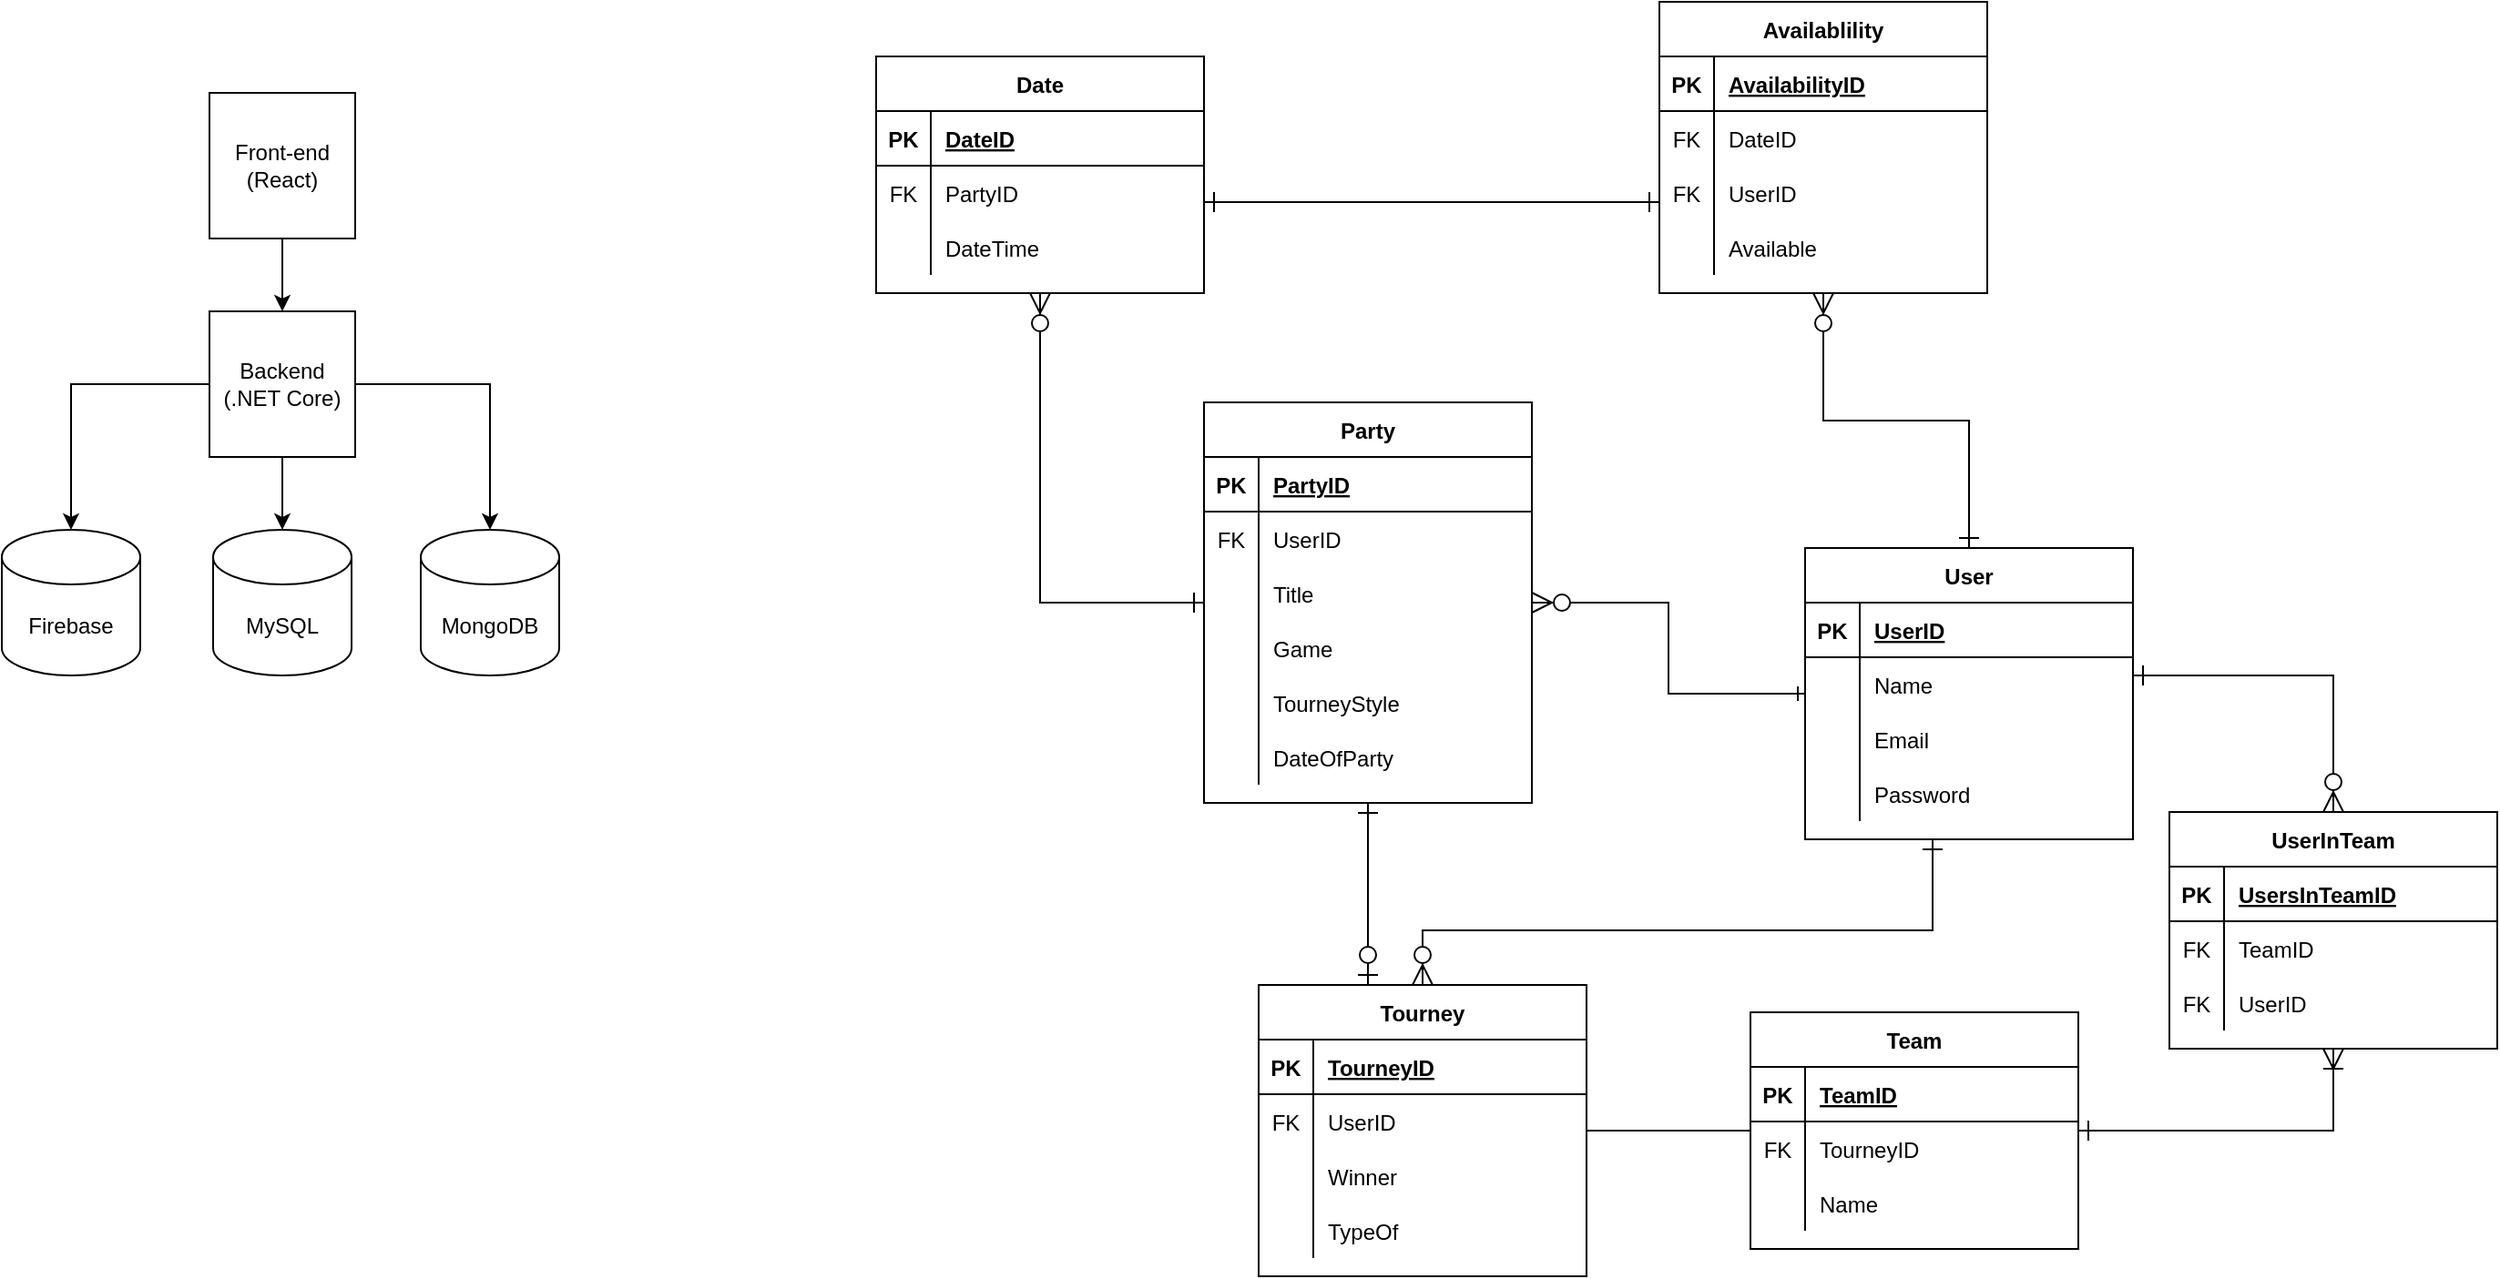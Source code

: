 <mxfile version="15.2.7" type="device"><diagram id="r10xlsWKOYCIVq-XRtqW" name="Page-1"><mxGraphModel dx="1422" dy="794" grid="1" gridSize="10" guides="1" tooltips="1" connect="1" arrows="1" fold="1" page="1" pageScale="1" pageWidth="827" pageHeight="1169" math="0" shadow="0"><root><mxCell id="0"/><mxCell id="1" parent="0"/><mxCell id="3RA0JUYqpH0ntL9xdP_t-11" style="edgeStyle=orthogonalEdgeStyle;rounded=0;orthogonalLoop=1;jettySize=auto;html=1;" parent="1" source="3RA0JUYqpH0ntL9xdP_t-2" target="3RA0JUYqpH0ntL9xdP_t-3" edge="1"><mxGeometry relative="1" as="geometry"/></mxCell><mxCell id="3RA0JUYqpH0ntL9xdP_t-2" value="Front-end&lt;br&gt;(React)" style="whiteSpace=wrap;html=1;aspect=fixed;" parent="1" vertex="1"><mxGeometry x="374" y="60" width="80" height="80" as="geometry"/></mxCell><mxCell id="3RA0JUYqpH0ntL9xdP_t-8" style="edgeStyle=orthogonalEdgeStyle;rounded=0;orthogonalLoop=1;jettySize=auto;html=1;" parent="1" source="3RA0JUYqpH0ntL9xdP_t-3" target="3RA0JUYqpH0ntL9xdP_t-5" edge="1"><mxGeometry relative="1" as="geometry"/></mxCell><mxCell id="3RA0JUYqpH0ntL9xdP_t-9" style="edgeStyle=orthogonalEdgeStyle;rounded=0;orthogonalLoop=1;jettySize=auto;html=1;" parent="1" source="3RA0JUYqpH0ntL9xdP_t-3" target="3RA0JUYqpH0ntL9xdP_t-6" edge="1"><mxGeometry relative="1" as="geometry"/></mxCell><mxCell id="3RA0JUYqpH0ntL9xdP_t-10" style="edgeStyle=orthogonalEdgeStyle;rounded=0;orthogonalLoop=1;jettySize=auto;html=1;" parent="1" source="3RA0JUYqpH0ntL9xdP_t-3" target="3RA0JUYqpH0ntL9xdP_t-7" edge="1"><mxGeometry relative="1" as="geometry"/></mxCell><mxCell id="3RA0JUYqpH0ntL9xdP_t-3" value="Backend&lt;br&gt;(.NET Core)" style="whiteSpace=wrap;html=1;aspect=fixed;" parent="1" vertex="1"><mxGeometry x="374" y="180" width="80" height="80" as="geometry"/></mxCell><mxCell id="3RA0JUYqpH0ntL9xdP_t-5" value="Firebase" style="shape=cylinder3;whiteSpace=wrap;html=1;boundedLbl=1;backgroundOutline=1;size=15;" parent="1" vertex="1"><mxGeometry x="260" y="300" width="76" height="80" as="geometry"/></mxCell><mxCell id="3RA0JUYqpH0ntL9xdP_t-6" value="MySQL" style="shape=cylinder3;whiteSpace=wrap;html=1;boundedLbl=1;backgroundOutline=1;size=15;" parent="1" vertex="1"><mxGeometry x="376" y="300" width="76" height="80" as="geometry"/></mxCell><mxCell id="3RA0JUYqpH0ntL9xdP_t-7" value="MongoDB" style="shape=cylinder3;whiteSpace=wrap;html=1;boundedLbl=1;backgroundOutline=1;size=15;" parent="1" vertex="1"><mxGeometry x="490" y="300" width="76" height="80" as="geometry"/></mxCell><mxCell id="5_hwphzWznMx9Yes-MnN-136" style="edgeStyle=orthogonalEdgeStyle;rounded=0;orthogonalLoop=1;jettySize=auto;html=1;endArrow=ERzeroToOne;endFill=1;startArrow=ERone;startFill=0;endSize=9;startSize=9;" edge="1" parent="1" source="5_hwphzWznMx9Yes-MnN-11" target="5_hwphzWznMx9Yes-MnN-44"><mxGeometry relative="1" as="geometry"><Array as="points"><mxPoint x="1010" y="530"/><mxPoint x="1010" y="530"/></Array></mxGeometry></mxCell><mxCell id="5_hwphzWznMx9Yes-MnN-161" style="edgeStyle=orthogonalEdgeStyle;rounded=0;orthogonalLoop=1;jettySize=auto;html=1;startArrow=ERone;startFill=0;endArrow=ERzeroToMany;endFill=1;startSize=9;endSize=9;" edge="1" parent="1" source="5_hwphzWznMx9Yes-MnN-11" target="5_hwphzWznMx9Yes-MnN-148"><mxGeometry relative="1" as="geometry"><Array as="points"><mxPoint x="830" y="340"/></Array></mxGeometry></mxCell><mxCell id="5_hwphzWznMx9Yes-MnN-11" value="Party" style="shape=table;startSize=30;container=1;collapsible=1;childLayout=tableLayout;fixedRows=1;rowLines=0;fontStyle=1;align=center;resizeLast=1;" vertex="1" parent="1"><mxGeometry x="920" y="230" width="180" height="220" as="geometry"/></mxCell><mxCell id="5_hwphzWznMx9Yes-MnN-12" value="" style="shape=partialRectangle;collapsible=0;dropTarget=0;pointerEvents=0;fillColor=none;top=0;left=0;bottom=1;right=0;points=[[0,0.5],[1,0.5]];portConstraint=eastwest;" vertex="1" parent="5_hwphzWznMx9Yes-MnN-11"><mxGeometry y="30" width="180" height="30" as="geometry"/></mxCell><mxCell id="5_hwphzWznMx9Yes-MnN-13" value="PK" style="shape=partialRectangle;connectable=0;fillColor=none;top=0;left=0;bottom=0;right=0;fontStyle=1;overflow=hidden;" vertex="1" parent="5_hwphzWznMx9Yes-MnN-12"><mxGeometry width="30" height="30" as="geometry"/></mxCell><mxCell id="5_hwphzWznMx9Yes-MnN-14" value="PartyID" style="shape=partialRectangle;connectable=0;fillColor=none;top=0;left=0;bottom=0;right=0;align=left;spacingLeft=6;fontStyle=5;overflow=hidden;" vertex="1" parent="5_hwphzWznMx9Yes-MnN-12"><mxGeometry x="30" width="150" height="30" as="geometry"/></mxCell><mxCell id="5_hwphzWznMx9Yes-MnN-126" value="" style="shape=partialRectangle;collapsible=0;dropTarget=0;pointerEvents=0;fillColor=none;top=0;left=0;bottom=0;right=0;points=[[0,0.5],[1,0.5]];portConstraint=eastwest;" vertex="1" parent="5_hwphzWznMx9Yes-MnN-11"><mxGeometry y="60" width="180" height="30" as="geometry"/></mxCell><mxCell id="5_hwphzWznMx9Yes-MnN-127" value="FK" style="shape=partialRectangle;connectable=0;fillColor=none;top=0;left=0;bottom=0;right=0;fontStyle=0;overflow=hidden;" vertex="1" parent="5_hwphzWznMx9Yes-MnN-126"><mxGeometry width="30" height="30" as="geometry"/></mxCell><mxCell id="5_hwphzWznMx9Yes-MnN-128" value="UserID" style="shape=partialRectangle;connectable=0;fillColor=none;top=0;left=0;bottom=0;right=0;align=left;spacingLeft=6;fontStyle=0;overflow=hidden;" vertex="1" parent="5_hwphzWznMx9Yes-MnN-126"><mxGeometry x="30" width="150" height="30" as="geometry"/></mxCell><mxCell id="5_hwphzWznMx9Yes-MnN-15" value="" style="shape=partialRectangle;collapsible=0;dropTarget=0;pointerEvents=0;fillColor=none;top=0;left=0;bottom=0;right=0;points=[[0,0.5],[1,0.5]];portConstraint=eastwest;" vertex="1" parent="5_hwphzWznMx9Yes-MnN-11"><mxGeometry y="90" width="180" height="30" as="geometry"/></mxCell><mxCell id="5_hwphzWznMx9Yes-MnN-16" value="" style="shape=partialRectangle;connectable=0;fillColor=none;top=0;left=0;bottom=0;right=0;editable=1;overflow=hidden;" vertex="1" parent="5_hwphzWznMx9Yes-MnN-15"><mxGeometry width="30" height="30" as="geometry"/></mxCell><mxCell id="5_hwphzWznMx9Yes-MnN-17" value="Title" style="shape=partialRectangle;connectable=0;fillColor=none;top=0;left=0;bottom=0;right=0;align=left;spacingLeft=6;overflow=hidden;" vertex="1" parent="5_hwphzWznMx9Yes-MnN-15"><mxGeometry x="30" width="150" height="30" as="geometry"/></mxCell><mxCell id="5_hwphzWznMx9Yes-MnN-18" value="" style="shape=partialRectangle;collapsible=0;dropTarget=0;pointerEvents=0;fillColor=none;top=0;left=0;bottom=0;right=0;points=[[0,0.5],[1,0.5]];portConstraint=eastwest;" vertex="1" parent="5_hwphzWznMx9Yes-MnN-11"><mxGeometry y="120" width="180" height="30" as="geometry"/></mxCell><mxCell id="5_hwphzWznMx9Yes-MnN-19" value="" style="shape=partialRectangle;connectable=0;fillColor=none;top=0;left=0;bottom=0;right=0;editable=1;overflow=hidden;" vertex="1" parent="5_hwphzWznMx9Yes-MnN-18"><mxGeometry width="30" height="30" as="geometry"/></mxCell><mxCell id="5_hwphzWznMx9Yes-MnN-20" value="Game" style="shape=partialRectangle;connectable=0;fillColor=none;top=0;left=0;bottom=0;right=0;align=left;spacingLeft=6;overflow=hidden;" vertex="1" parent="5_hwphzWznMx9Yes-MnN-18"><mxGeometry x="30" width="150" height="30" as="geometry"/></mxCell><mxCell id="5_hwphzWznMx9Yes-MnN-21" value="" style="shape=partialRectangle;collapsible=0;dropTarget=0;pointerEvents=0;fillColor=none;top=0;left=0;bottom=0;right=0;points=[[0,0.5],[1,0.5]];portConstraint=eastwest;" vertex="1" parent="5_hwphzWznMx9Yes-MnN-11"><mxGeometry y="150" width="180" height="30" as="geometry"/></mxCell><mxCell id="5_hwphzWznMx9Yes-MnN-22" value="" style="shape=partialRectangle;connectable=0;fillColor=none;top=0;left=0;bottom=0;right=0;editable=1;overflow=hidden;" vertex="1" parent="5_hwphzWznMx9Yes-MnN-21"><mxGeometry width="30" height="30" as="geometry"/></mxCell><mxCell id="5_hwphzWznMx9Yes-MnN-23" value="TourneyStyle" style="shape=partialRectangle;connectable=0;fillColor=none;top=0;left=0;bottom=0;right=0;align=left;spacingLeft=6;overflow=hidden;" vertex="1" parent="5_hwphzWznMx9Yes-MnN-21"><mxGeometry x="30" width="150" height="30" as="geometry"/></mxCell><mxCell id="5_hwphzWznMx9Yes-MnN-25" value="" style="shape=partialRectangle;collapsible=0;dropTarget=0;pointerEvents=0;fillColor=none;top=0;left=0;bottom=0;right=0;points=[[0,0.5],[1,0.5]];portConstraint=eastwest;" vertex="1" parent="5_hwphzWznMx9Yes-MnN-11"><mxGeometry y="180" width="180" height="30" as="geometry"/></mxCell><mxCell id="5_hwphzWznMx9Yes-MnN-26" value="" style="shape=partialRectangle;connectable=0;fillColor=none;top=0;left=0;bottom=0;right=0;editable=1;overflow=hidden;" vertex="1" parent="5_hwphzWznMx9Yes-MnN-25"><mxGeometry width="30" height="30" as="geometry"/></mxCell><mxCell id="5_hwphzWznMx9Yes-MnN-27" value="DateOfParty" style="shape=partialRectangle;connectable=0;fillColor=none;top=0;left=0;bottom=0;right=0;align=left;spacingLeft=6;overflow=hidden;" vertex="1" parent="5_hwphzWznMx9Yes-MnN-25"><mxGeometry x="30" width="150" height="30" as="geometry"/></mxCell><mxCell id="5_hwphzWznMx9Yes-MnN-139" style="edgeStyle=orthogonalEdgeStyle;rounded=0;orthogonalLoop=1;jettySize=auto;html=1;endArrow=none;endFill=0;" edge="1" parent="1" source="5_hwphzWznMx9Yes-MnN-28" target="5_hwphzWznMx9Yes-MnN-44"><mxGeometry relative="1" as="geometry"/></mxCell><mxCell id="5_hwphzWznMx9Yes-MnN-28" value="Team" style="shape=table;startSize=30;container=1;collapsible=1;childLayout=tableLayout;fixedRows=1;rowLines=0;fontStyle=1;align=center;resizeLast=1;" vertex="1" parent="1"><mxGeometry x="1220" y="565" width="180" height="130" as="geometry"/></mxCell><mxCell id="5_hwphzWznMx9Yes-MnN-29" value="" style="shape=partialRectangle;collapsible=0;dropTarget=0;pointerEvents=0;fillColor=none;top=0;left=0;bottom=1;right=0;points=[[0,0.5],[1,0.5]];portConstraint=eastwest;" vertex="1" parent="5_hwphzWznMx9Yes-MnN-28"><mxGeometry y="30" width="180" height="30" as="geometry"/></mxCell><mxCell id="5_hwphzWznMx9Yes-MnN-30" value="PK" style="shape=partialRectangle;connectable=0;fillColor=none;top=0;left=0;bottom=0;right=0;fontStyle=1;overflow=hidden;" vertex="1" parent="5_hwphzWznMx9Yes-MnN-29"><mxGeometry width="30" height="30" as="geometry"/></mxCell><mxCell id="5_hwphzWznMx9Yes-MnN-31" value="TeamID" style="shape=partialRectangle;connectable=0;fillColor=none;top=0;left=0;bottom=0;right=0;align=left;spacingLeft=6;fontStyle=5;overflow=hidden;" vertex="1" parent="5_hwphzWznMx9Yes-MnN-29"><mxGeometry x="30" width="150" height="30" as="geometry"/></mxCell><mxCell id="5_hwphzWznMx9Yes-MnN-129" value="" style="shape=partialRectangle;collapsible=0;dropTarget=0;pointerEvents=0;fillColor=none;top=0;left=0;bottom=0;right=0;points=[[0,0.5],[1,0.5]];portConstraint=eastwest;" vertex="1" parent="5_hwphzWznMx9Yes-MnN-28"><mxGeometry y="60" width="180" height="30" as="geometry"/></mxCell><mxCell id="5_hwphzWznMx9Yes-MnN-130" value="FK" style="shape=partialRectangle;connectable=0;fillColor=none;top=0;left=0;bottom=0;right=0;fontStyle=0;overflow=hidden;" vertex="1" parent="5_hwphzWznMx9Yes-MnN-129"><mxGeometry width="30" height="30" as="geometry"/></mxCell><mxCell id="5_hwphzWznMx9Yes-MnN-131" value="TourneyID" style="shape=partialRectangle;connectable=0;fillColor=none;top=0;left=0;bottom=0;right=0;align=left;spacingLeft=6;fontStyle=0;overflow=hidden;" vertex="1" parent="5_hwphzWznMx9Yes-MnN-129"><mxGeometry x="30" width="150" height="30" as="geometry"/></mxCell><mxCell id="5_hwphzWznMx9Yes-MnN-32" value="" style="shape=partialRectangle;collapsible=0;dropTarget=0;pointerEvents=0;fillColor=none;top=0;left=0;bottom=0;right=0;points=[[0,0.5],[1,0.5]];portConstraint=eastwest;" vertex="1" parent="5_hwphzWznMx9Yes-MnN-28"><mxGeometry y="90" width="180" height="30" as="geometry"/></mxCell><mxCell id="5_hwphzWznMx9Yes-MnN-33" value="" style="shape=partialRectangle;connectable=0;fillColor=none;top=0;left=0;bottom=0;right=0;editable=1;overflow=hidden;" vertex="1" parent="5_hwphzWznMx9Yes-MnN-32"><mxGeometry width="30" height="30" as="geometry"/></mxCell><mxCell id="5_hwphzWznMx9Yes-MnN-34" value="Name" style="shape=partialRectangle;connectable=0;fillColor=none;top=0;left=0;bottom=0;right=0;align=left;spacingLeft=6;overflow=hidden;" vertex="1" parent="5_hwphzWznMx9Yes-MnN-32"><mxGeometry x="30" width="150" height="30" as="geometry"/></mxCell><mxCell id="5_hwphzWznMx9Yes-MnN-44" value="Tourney" style="shape=table;startSize=30;container=1;collapsible=1;childLayout=tableLayout;fixedRows=1;rowLines=0;fontStyle=1;align=center;resizeLast=1;" vertex="1" parent="1"><mxGeometry x="950" y="550" width="180" height="160" as="geometry"/></mxCell><mxCell id="5_hwphzWznMx9Yes-MnN-45" value="" style="shape=partialRectangle;collapsible=0;dropTarget=0;pointerEvents=0;fillColor=none;top=0;left=0;bottom=1;right=0;points=[[0,0.5],[1,0.5]];portConstraint=eastwest;" vertex="1" parent="5_hwphzWznMx9Yes-MnN-44"><mxGeometry y="30" width="180" height="30" as="geometry"/></mxCell><mxCell id="5_hwphzWznMx9Yes-MnN-46" value="PK" style="shape=partialRectangle;connectable=0;fillColor=none;top=0;left=0;bottom=0;right=0;fontStyle=1;overflow=hidden;" vertex="1" parent="5_hwphzWznMx9Yes-MnN-45"><mxGeometry width="30" height="30" as="geometry"/></mxCell><mxCell id="5_hwphzWznMx9Yes-MnN-47" value="TourneyID" style="shape=partialRectangle;connectable=0;fillColor=none;top=0;left=0;bottom=0;right=0;align=left;spacingLeft=6;fontStyle=5;overflow=hidden;" vertex="1" parent="5_hwphzWznMx9Yes-MnN-45"><mxGeometry x="30" width="150" height="30" as="geometry"/></mxCell><mxCell id="5_hwphzWznMx9Yes-MnN-48" value="" style="shape=partialRectangle;collapsible=0;dropTarget=0;pointerEvents=0;fillColor=none;top=0;left=0;bottom=0;right=0;points=[[0,0.5],[1,0.5]];portConstraint=eastwest;" vertex="1" parent="5_hwphzWznMx9Yes-MnN-44"><mxGeometry y="60" width="180" height="30" as="geometry"/></mxCell><mxCell id="5_hwphzWznMx9Yes-MnN-49" value="FK" style="shape=partialRectangle;connectable=0;fillColor=none;top=0;left=0;bottom=0;right=0;editable=1;overflow=hidden;" vertex="1" parent="5_hwphzWznMx9Yes-MnN-48"><mxGeometry width="30" height="30" as="geometry"/></mxCell><mxCell id="5_hwphzWznMx9Yes-MnN-50" value="UserID" style="shape=partialRectangle;connectable=0;fillColor=none;top=0;left=0;bottom=0;right=0;align=left;spacingLeft=6;overflow=hidden;" vertex="1" parent="5_hwphzWznMx9Yes-MnN-48"><mxGeometry x="30" width="150" height="30" as="geometry"/></mxCell><mxCell id="5_hwphzWznMx9Yes-MnN-54" value="" style="shape=partialRectangle;collapsible=0;dropTarget=0;pointerEvents=0;fillColor=none;top=0;left=0;bottom=0;right=0;points=[[0,0.5],[1,0.5]];portConstraint=eastwest;" vertex="1" parent="5_hwphzWznMx9Yes-MnN-44"><mxGeometry y="90" width="180" height="30" as="geometry"/></mxCell><mxCell id="5_hwphzWznMx9Yes-MnN-55" value="" style="shape=partialRectangle;connectable=0;fillColor=none;top=0;left=0;bottom=0;right=0;editable=1;overflow=hidden;" vertex="1" parent="5_hwphzWznMx9Yes-MnN-54"><mxGeometry width="30" height="30" as="geometry"/></mxCell><mxCell id="5_hwphzWznMx9Yes-MnN-56" value="Winner" style="shape=partialRectangle;connectable=0;fillColor=none;top=0;left=0;bottom=0;right=0;align=left;spacingLeft=6;overflow=hidden;" vertex="1" parent="5_hwphzWznMx9Yes-MnN-54"><mxGeometry x="30" width="150" height="30" as="geometry"/></mxCell><mxCell id="5_hwphzWznMx9Yes-MnN-57" value="" style="shape=partialRectangle;collapsible=0;dropTarget=0;pointerEvents=0;fillColor=none;top=0;left=0;bottom=0;right=0;points=[[0,0.5],[1,0.5]];portConstraint=eastwest;" vertex="1" parent="5_hwphzWznMx9Yes-MnN-44"><mxGeometry y="120" width="180" height="30" as="geometry"/></mxCell><mxCell id="5_hwphzWznMx9Yes-MnN-58" value="" style="shape=partialRectangle;connectable=0;fillColor=none;top=0;left=0;bottom=0;right=0;editable=1;overflow=hidden;" vertex="1" parent="5_hwphzWznMx9Yes-MnN-57"><mxGeometry width="30" height="30" as="geometry"/></mxCell><mxCell id="5_hwphzWznMx9Yes-MnN-59" value="TypeOf" style="shape=partialRectangle;connectable=0;fillColor=none;top=0;left=0;bottom=0;right=0;align=left;spacingLeft=6;overflow=hidden;" vertex="1" parent="5_hwphzWznMx9Yes-MnN-57"><mxGeometry x="30" width="150" height="30" as="geometry"/></mxCell><mxCell id="5_hwphzWznMx9Yes-MnN-135" style="edgeStyle=orthogonalEdgeStyle;rounded=0;orthogonalLoop=1;jettySize=auto;html=1;endArrow=ERzeroToMany;endFill=1;startSize=6;endSize=9;startArrow=ERone;startFill=0;" edge="1" parent="1" source="5_hwphzWznMx9Yes-MnN-60" target="5_hwphzWznMx9Yes-MnN-11"><mxGeometry relative="1" as="geometry"/></mxCell><mxCell id="5_hwphzWznMx9Yes-MnN-137" style="edgeStyle=orthogonalEdgeStyle;rounded=0;orthogonalLoop=1;jettySize=auto;html=1;endArrow=ERzeroToMany;endFill=1;startArrow=ERone;startFill=0;endSize=9;startSize=9;" edge="1" parent="1" source="5_hwphzWznMx9Yes-MnN-60" target="5_hwphzWznMx9Yes-MnN-44"><mxGeometry relative="1" as="geometry"><Array as="points"><mxPoint x="1320" y="520"/><mxPoint x="1040" y="520"/></Array></mxGeometry></mxCell><mxCell id="5_hwphzWznMx9Yes-MnN-140" style="edgeStyle=orthogonalEdgeStyle;rounded=0;orthogonalLoop=1;jettySize=auto;html=1;endArrow=ERzeroToMany;endFill=1;startArrow=ERone;startFill=0;endSize=9;startSize=9;" edge="1" parent="1" source="5_hwphzWznMx9Yes-MnN-60" target="5_hwphzWznMx9Yes-MnN-110"><mxGeometry relative="1" as="geometry"/></mxCell><mxCell id="5_hwphzWznMx9Yes-MnN-173" style="edgeStyle=orthogonalEdgeStyle;rounded=0;orthogonalLoop=1;jettySize=auto;html=1;startArrow=ERone;startFill=0;endArrow=ERzeroToMany;endFill=1;startSize=9;endSize=9;" edge="1" parent="1" source="5_hwphzWznMx9Yes-MnN-60" target="5_hwphzWznMx9Yes-MnN-163"><mxGeometry relative="1" as="geometry"><Array as="points"><mxPoint x="1540" y="380"/></Array></mxGeometry></mxCell><mxCell id="5_hwphzWznMx9Yes-MnN-60" value="User" style="shape=table;startSize=30;container=1;collapsible=1;childLayout=tableLayout;fixedRows=1;rowLines=0;fontStyle=1;align=center;resizeLast=1;" vertex="1" parent="1"><mxGeometry x="1250" y="310" width="180" height="160" as="geometry"/></mxCell><mxCell id="5_hwphzWznMx9Yes-MnN-61" value="" style="shape=partialRectangle;collapsible=0;dropTarget=0;pointerEvents=0;fillColor=none;top=0;left=0;bottom=1;right=0;points=[[0,0.5],[1,0.5]];portConstraint=eastwest;" vertex="1" parent="5_hwphzWznMx9Yes-MnN-60"><mxGeometry y="30" width="180" height="30" as="geometry"/></mxCell><mxCell id="5_hwphzWznMx9Yes-MnN-62" value="PK" style="shape=partialRectangle;connectable=0;fillColor=none;top=0;left=0;bottom=0;right=0;fontStyle=1;overflow=hidden;" vertex="1" parent="5_hwphzWznMx9Yes-MnN-61"><mxGeometry width="30" height="30" as="geometry"/></mxCell><mxCell id="5_hwphzWznMx9Yes-MnN-63" value="UserID" style="shape=partialRectangle;connectable=0;fillColor=none;top=0;left=0;bottom=0;right=0;align=left;spacingLeft=6;fontStyle=5;overflow=hidden;" vertex="1" parent="5_hwphzWznMx9Yes-MnN-61"><mxGeometry x="30" width="150" height="30" as="geometry"/></mxCell><mxCell id="5_hwphzWznMx9Yes-MnN-64" value="" style="shape=partialRectangle;collapsible=0;dropTarget=0;pointerEvents=0;fillColor=none;top=0;left=0;bottom=0;right=0;points=[[0,0.5],[1,0.5]];portConstraint=eastwest;" vertex="1" parent="5_hwphzWznMx9Yes-MnN-60"><mxGeometry y="60" width="180" height="30" as="geometry"/></mxCell><mxCell id="5_hwphzWznMx9Yes-MnN-65" value="" style="shape=partialRectangle;connectable=0;fillColor=none;top=0;left=0;bottom=0;right=0;editable=1;overflow=hidden;" vertex="1" parent="5_hwphzWznMx9Yes-MnN-64"><mxGeometry width="30" height="30" as="geometry"/></mxCell><mxCell id="5_hwphzWznMx9Yes-MnN-66" value="Name" style="shape=partialRectangle;connectable=0;fillColor=none;top=0;left=0;bottom=0;right=0;align=left;spacingLeft=6;overflow=hidden;" vertex="1" parent="5_hwphzWznMx9Yes-MnN-64"><mxGeometry x="30" width="150" height="30" as="geometry"/></mxCell><mxCell id="5_hwphzWznMx9Yes-MnN-67" value="" style="shape=partialRectangle;collapsible=0;dropTarget=0;pointerEvents=0;fillColor=none;top=0;left=0;bottom=0;right=0;points=[[0,0.5],[1,0.5]];portConstraint=eastwest;" vertex="1" parent="5_hwphzWznMx9Yes-MnN-60"><mxGeometry y="90" width="180" height="30" as="geometry"/></mxCell><mxCell id="5_hwphzWznMx9Yes-MnN-68" value="" style="shape=partialRectangle;connectable=0;fillColor=none;top=0;left=0;bottom=0;right=0;editable=1;overflow=hidden;" vertex="1" parent="5_hwphzWznMx9Yes-MnN-67"><mxGeometry width="30" height="30" as="geometry"/></mxCell><mxCell id="5_hwphzWznMx9Yes-MnN-69" value="Email" style="shape=partialRectangle;connectable=0;fillColor=none;top=0;left=0;bottom=0;right=0;align=left;spacingLeft=6;overflow=hidden;" vertex="1" parent="5_hwphzWznMx9Yes-MnN-67"><mxGeometry x="30" width="150" height="30" as="geometry"/></mxCell><mxCell id="5_hwphzWznMx9Yes-MnN-70" value="" style="shape=partialRectangle;collapsible=0;dropTarget=0;pointerEvents=0;fillColor=none;top=0;left=0;bottom=0;right=0;points=[[0,0.5],[1,0.5]];portConstraint=eastwest;" vertex="1" parent="5_hwphzWznMx9Yes-MnN-60"><mxGeometry y="120" width="180" height="30" as="geometry"/></mxCell><mxCell id="5_hwphzWznMx9Yes-MnN-71" value="" style="shape=partialRectangle;connectable=0;fillColor=none;top=0;left=0;bottom=0;right=0;editable=1;overflow=hidden;" vertex="1" parent="5_hwphzWznMx9Yes-MnN-70"><mxGeometry width="30" height="30" as="geometry"/></mxCell><mxCell id="5_hwphzWznMx9Yes-MnN-72" value="Password" style="shape=partialRectangle;connectable=0;fillColor=none;top=0;left=0;bottom=0;right=0;align=left;spacingLeft=6;overflow=hidden;" vertex="1" parent="5_hwphzWznMx9Yes-MnN-70"><mxGeometry x="30" width="150" height="30" as="geometry"/></mxCell><mxCell id="5_hwphzWznMx9Yes-MnN-162" style="edgeStyle=orthogonalEdgeStyle;rounded=0;orthogonalLoop=1;jettySize=auto;html=1;startArrow=ERone;startFill=0;endArrow=ERone;endFill=0;startSize=9;endSize=9;" edge="1" parent="1" source="5_hwphzWznMx9Yes-MnN-110" target="5_hwphzWznMx9Yes-MnN-148"><mxGeometry relative="1" as="geometry"><Array as="points"><mxPoint x="1080" y="120"/><mxPoint x="1080" y="120"/></Array></mxGeometry></mxCell><mxCell id="5_hwphzWznMx9Yes-MnN-110" value="Availablility" style="shape=table;startSize=30;container=1;collapsible=1;childLayout=tableLayout;fixedRows=1;rowLines=0;fontStyle=1;align=center;resizeLast=1;" vertex="1" parent="1"><mxGeometry x="1170" y="10" width="180" height="160" as="geometry"/></mxCell><mxCell id="5_hwphzWznMx9Yes-MnN-111" value="" style="shape=partialRectangle;collapsible=0;dropTarget=0;pointerEvents=0;fillColor=none;top=0;left=0;bottom=1;right=0;points=[[0,0.5],[1,0.5]];portConstraint=eastwest;" vertex="1" parent="5_hwphzWznMx9Yes-MnN-110"><mxGeometry y="30" width="180" height="30" as="geometry"/></mxCell><mxCell id="5_hwphzWznMx9Yes-MnN-112" value="PK" style="shape=partialRectangle;connectable=0;fillColor=none;top=0;left=0;bottom=0;right=0;fontStyle=1;overflow=hidden;" vertex="1" parent="5_hwphzWznMx9Yes-MnN-111"><mxGeometry width="30" height="30" as="geometry"/></mxCell><mxCell id="5_hwphzWznMx9Yes-MnN-113" value="AvailabilityID" style="shape=partialRectangle;connectable=0;fillColor=none;top=0;left=0;bottom=0;right=0;align=left;spacingLeft=6;fontStyle=5;overflow=hidden;" vertex="1" parent="5_hwphzWznMx9Yes-MnN-111"><mxGeometry x="30" width="150" height="30" as="geometry"/></mxCell><mxCell id="5_hwphzWznMx9Yes-MnN-117" value="" style="shape=partialRectangle;collapsible=0;dropTarget=0;pointerEvents=0;fillColor=none;top=0;left=0;bottom=0;right=0;points=[[0,0.5],[1,0.5]];portConstraint=eastwest;" vertex="1" parent="5_hwphzWznMx9Yes-MnN-110"><mxGeometry y="60" width="180" height="30" as="geometry"/></mxCell><mxCell id="5_hwphzWznMx9Yes-MnN-118" value="FK" style="shape=partialRectangle;connectable=0;fillColor=none;top=0;left=0;bottom=0;right=0;editable=1;overflow=hidden;" vertex="1" parent="5_hwphzWznMx9Yes-MnN-117"><mxGeometry width="30" height="30" as="geometry"/></mxCell><mxCell id="5_hwphzWznMx9Yes-MnN-119" value="DateID" style="shape=partialRectangle;connectable=0;fillColor=none;top=0;left=0;bottom=0;right=0;align=left;spacingLeft=6;overflow=hidden;" vertex="1" parent="5_hwphzWznMx9Yes-MnN-117"><mxGeometry x="30" width="150" height="30" as="geometry"/></mxCell><mxCell id="5_hwphzWznMx9Yes-MnN-114" value="" style="shape=partialRectangle;collapsible=0;dropTarget=0;pointerEvents=0;fillColor=none;top=0;left=0;bottom=0;right=0;points=[[0,0.5],[1,0.5]];portConstraint=eastwest;" vertex="1" parent="5_hwphzWznMx9Yes-MnN-110"><mxGeometry y="90" width="180" height="30" as="geometry"/></mxCell><mxCell id="5_hwphzWznMx9Yes-MnN-115" value="FK" style="shape=partialRectangle;connectable=0;fillColor=none;top=0;left=0;bottom=0;right=0;editable=1;overflow=hidden;" vertex="1" parent="5_hwphzWznMx9Yes-MnN-114"><mxGeometry width="30" height="30" as="geometry"/></mxCell><mxCell id="5_hwphzWznMx9Yes-MnN-116" value="UserID" style="shape=partialRectangle;connectable=0;fillColor=none;top=0;left=0;bottom=0;right=0;align=left;spacingLeft=6;overflow=hidden;" vertex="1" parent="5_hwphzWznMx9Yes-MnN-114"><mxGeometry x="30" width="150" height="30" as="geometry"/></mxCell><mxCell id="5_hwphzWznMx9Yes-MnN-123" value="" style="shape=partialRectangle;collapsible=0;dropTarget=0;pointerEvents=0;fillColor=none;top=0;left=0;bottom=0;right=0;points=[[0,0.5],[1,0.5]];portConstraint=eastwest;" vertex="1" parent="5_hwphzWznMx9Yes-MnN-110"><mxGeometry y="120" width="180" height="30" as="geometry"/></mxCell><mxCell id="5_hwphzWznMx9Yes-MnN-124" value="" style="shape=partialRectangle;connectable=0;fillColor=none;top=0;left=0;bottom=0;right=0;editable=1;overflow=hidden;" vertex="1" parent="5_hwphzWznMx9Yes-MnN-123"><mxGeometry width="30" height="30" as="geometry"/></mxCell><mxCell id="5_hwphzWznMx9Yes-MnN-125" value="Available" style="shape=partialRectangle;connectable=0;fillColor=none;top=0;left=0;bottom=0;right=0;align=left;spacingLeft=6;overflow=hidden;" vertex="1" parent="5_hwphzWznMx9Yes-MnN-123"><mxGeometry x="30" width="150" height="30" as="geometry"/></mxCell><mxCell id="5_hwphzWznMx9Yes-MnN-148" value="Date" style="shape=table;startSize=30;container=1;collapsible=1;childLayout=tableLayout;fixedRows=1;rowLines=0;fontStyle=1;align=center;resizeLast=1;" vertex="1" parent="1"><mxGeometry x="740" y="40" width="180" height="130" as="geometry"/></mxCell><mxCell id="5_hwphzWznMx9Yes-MnN-149" value="" style="shape=partialRectangle;collapsible=0;dropTarget=0;pointerEvents=0;fillColor=none;top=0;left=0;bottom=1;right=0;points=[[0,0.5],[1,0.5]];portConstraint=eastwest;" vertex="1" parent="5_hwphzWznMx9Yes-MnN-148"><mxGeometry y="30" width="180" height="30" as="geometry"/></mxCell><mxCell id="5_hwphzWznMx9Yes-MnN-150" value="PK" style="shape=partialRectangle;connectable=0;fillColor=none;top=0;left=0;bottom=0;right=0;fontStyle=1;overflow=hidden;" vertex="1" parent="5_hwphzWznMx9Yes-MnN-149"><mxGeometry width="30" height="30" as="geometry"/></mxCell><mxCell id="5_hwphzWznMx9Yes-MnN-151" value="DateID" style="shape=partialRectangle;connectable=0;fillColor=none;top=0;left=0;bottom=0;right=0;align=left;spacingLeft=6;fontStyle=5;overflow=hidden;" vertex="1" parent="5_hwphzWznMx9Yes-MnN-149"><mxGeometry x="30" width="150" height="30" as="geometry"/></mxCell><mxCell id="5_hwphzWznMx9Yes-MnN-155" value="" style="shape=partialRectangle;collapsible=0;dropTarget=0;pointerEvents=0;fillColor=none;top=0;left=0;bottom=0;right=0;points=[[0,0.5],[1,0.5]];portConstraint=eastwest;" vertex="1" parent="5_hwphzWznMx9Yes-MnN-148"><mxGeometry y="60" width="180" height="30" as="geometry"/></mxCell><mxCell id="5_hwphzWznMx9Yes-MnN-156" value="FK" style="shape=partialRectangle;connectable=0;fillColor=none;top=0;left=0;bottom=0;right=0;editable=1;overflow=hidden;" vertex="1" parent="5_hwphzWznMx9Yes-MnN-155"><mxGeometry width="30" height="30" as="geometry"/></mxCell><mxCell id="5_hwphzWznMx9Yes-MnN-157" value="PartyID" style="shape=partialRectangle;connectable=0;fillColor=none;top=0;left=0;bottom=0;right=0;align=left;spacingLeft=6;overflow=hidden;" vertex="1" parent="5_hwphzWznMx9Yes-MnN-155"><mxGeometry x="30" width="150" height="30" as="geometry"/></mxCell><mxCell id="5_hwphzWznMx9Yes-MnN-152" value="" style="shape=partialRectangle;collapsible=0;dropTarget=0;pointerEvents=0;fillColor=none;top=0;left=0;bottom=0;right=0;points=[[0,0.5],[1,0.5]];portConstraint=eastwest;" vertex="1" parent="5_hwphzWznMx9Yes-MnN-148"><mxGeometry y="90" width="180" height="30" as="geometry"/></mxCell><mxCell id="5_hwphzWznMx9Yes-MnN-153" value="" style="shape=partialRectangle;connectable=0;fillColor=none;top=0;left=0;bottom=0;right=0;editable=1;overflow=hidden;" vertex="1" parent="5_hwphzWznMx9Yes-MnN-152"><mxGeometry width="30" height="30" as="geometry"/></mxCell><mxCell id="5_hwphzWznMx9Yes-MnN-154" value="DateTime" style="shape=partialRectangle;connectable=0;fillColor=none;top=0;left=0;bottom=0;right=0;align=left;spacingLeft=6;overflow=hidden;" vertex="1" parent="5_hwphzWznMx9Yes-MnN-152"><mxGeometry x="30" width="150" height="30" as="geometry"/></mxCell><mxCell id="5_hwphzWznMx9Yes-MnN-174" style="edgeStyle=orthogonalEdgeStyle;rounded=0;orthogonalLoop=1;jettySize=auto;html=1;startArrow=ERoneToMany;startFill=0;endArrow=ERone;endFill=0;startSize=9;endSize=9;" edge="1" parent="1" source="5_hwphzWznMx9Yes-MnN-163" target="5_hwphzWznMx9Yes-MnN-28"><mxGeometry relative="1" as="geometry"><Array as="points"><mxPoint x="1540" y="630"/></Array></mxGeometry></mxCell><mxCell id="5_hwphzWznMx9Yes-MnN-163" value="UserInTeam" style="shape=table;startSize=30;container=1;collapsible=1;childLayout=tableLayout;fixedRows=1;rowLines=0;fontStyle=1;align=center;resizeLast=1;" vertex="1" parent="1"><mxGeometry x="1450" y="455" width="180" height="130" as="geometry"/></mxCell><mxCell id="5_hwphzWznMx9Yes-MnN-164" value="" style="shape=partialRectangle;collapsible=0;dropTarget=0;pointerEvents=0;fillColor=none;top=0;left=0;bottom=1;right=0;points=[[0,0.5],[1,0.5]];portConstraint=eastwest;" vertex="1" parent="5_hwphzWznMx9Yes-MnN-163"><mxGeometry y="30" width="180" height="30" as="geometry"/></mxCell><mxCell id="5_hwphzWznMx9Yes-MnN-165" value="PK" style="shape=partialRectangle;connectable=0;fillColor=none;top=0;left=0;bottom=0;right=0;fontStyle=1;overflow=hidden;" vertex="1" parent="5_hwphzWznMx9Yes-MnN-164"><mxGeometry width="30" height="30" as="geometry"/></mxCell><mxCell id="5_hwphzWznMx9Yes-MnN-166" value="UsersInTeamID" style="shape=partialRectangle;connectable=0;fillColor=none;top=0;left=0;bottom=0;right=0;align=left;spacingLeft=6;fontStyle=5;overflow=hidden;" vertex="1" parent="5_hwphzWznMx9Yes-MnN-164"><mxGeometry x="30" width="150" height="30" as="geometry"/></mxCell><mxCell id="5_hwphzWznMx9Yes-MnN-167" value="" style="shape=partialRectangle;collapsible=0;dropTarget=0;pointerEvents=0;fillColor=none;top=0;left=0;bottom=0;right=0;points=[[0,0.5],[1,0.5]];portConstraint=eastwest;" vertex="1" parent="5_hwphzWznMx9Yes-MnN-163"><mxGeometry y="60" width="180" height="30" as="geometry"/></mxCell><mxCell id="5_hwphzWznMx9Yes-MnN-168" value="FK" style="shape=partialRectangle;connectable=0;fillColor=none;top=0;left=0;bottom=0;right=0;fontStyle=0;overflow=hidden;" vertex="1" parent="5_hwphzWznMx9Yes-MnN-167"><mxGeometry width="30" height="30" as="geometry"/></mxCell><mxCell id="5_hwphzWznMx9Yes-MnN-169" value="TeamID" style="shape=partialRectangle;connectable=0;fillColor=none;top=0;left=0;bottom=0;right=0;align=left;spacingLeft=6;fontStyle=0;overflow=hidden;" vertex="1" parent="5_hwphzWznMx9Yes-MnN-167"><mxGeometry x="30" width="150" height="30" as="geometry"/></mxCell><mxCell id="5_hwphzWznMx9Yes-MnN-170" value="" style="shape=partialRectangle;collapsible=0;dropTarget=0;pointerEvents=0;fillColor=none;top=0;left=0;bottom=0;right=0;points=[[0,0.5],[1,0.5]];portConstraint=eastwest;" vertex="1" parent="5_hwphzWznMx9Yes-MnN-163"><mxGeometry y="90" width="180" height="30" as="geometry"/></mxCell><mxCell id="5_hwphzWznMx9Yes-MnN-171" value="FK" style="shape=partialRectangle;connectable=0;fillColor=none;top=0;left=0;bottom=0;right=0;editable=1;overflow=hidden;" vertex="1" parent="5_hwphzWznMx9Yes-MnN-170"><mxGeometry width="30" height="30" as="geometry"/></mxCell><mxCell id="5_hwphzWznMx9Yes-MnN-172" value="UserID" style="shape=partialRectangle;connectable=0;fillColor=none;top=0;left=0;bottom=0;right=0;align=left;spacingLeft=6;overflow=hidden;" vertex="1" parent="5_hwphzWznMx9Yes-MnN-170"><mxGeometry x="30" width="150" height="30" as="geometry"/></mxCell></root></mxGraphModel></diagram></mxfile>